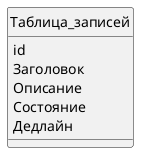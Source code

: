 @startuml
'https://plantuml.com/class-diagram

hide circle
skinparam linetype ortho

entity Таблица_записей{
    id
    Заголовок
    Описание
    Состояние
    Дедлайн
}

@enduml